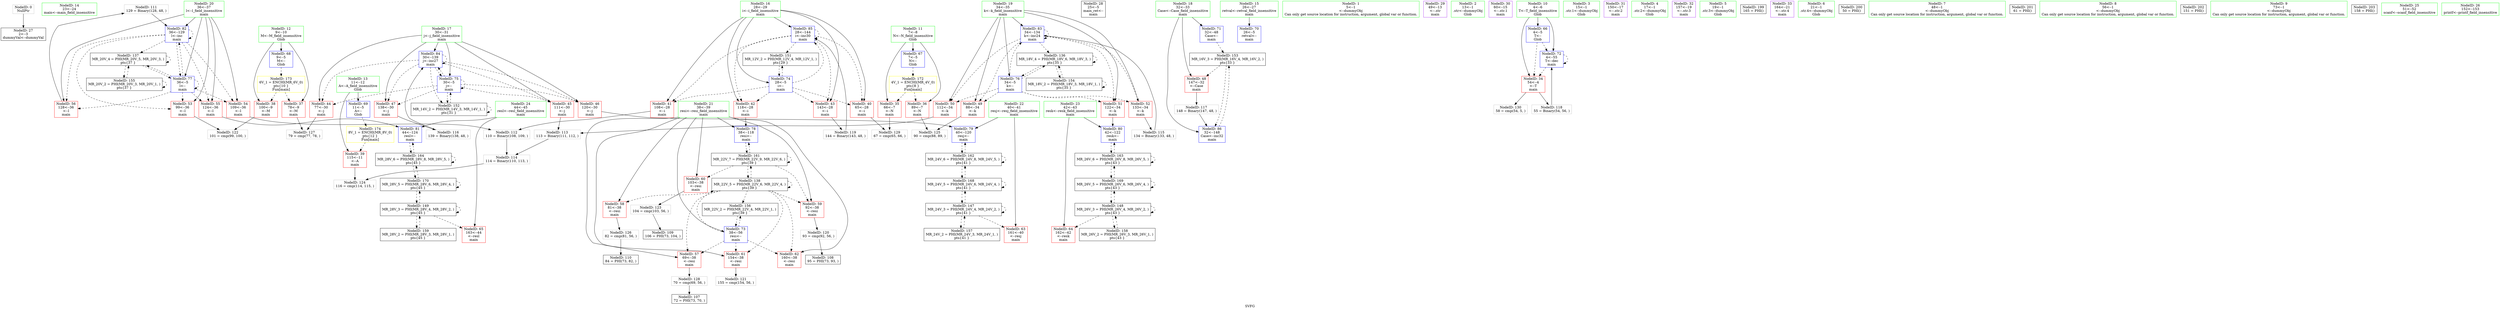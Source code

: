 digraph "SVFG" {
	label="SVFG";

	Node0x5609f4fdf350 [shape=record,color=grey,label="{NodeID: 0\nNullPtr}"];
	Node0x5609f4fdf350 -> Node0x5609f4fdfed0[style=solid];
	Node0x5609f4fde780 [shape=record,color=green,label="{NodeID: 14\n23\<--24\nmain\<--main_field_insensitive\n}"];
	Node0x5609f5005060 [shape=record,color=grey,label="{NodeID: 111\n129 = Binary(128, 48, )\n}"];
	Node0x5609f5005060 -> Node0x5609f5001eb0[style=solid];
	Node0x5609f4fdffd0 [shape=record,color=black,label="{NodeID: 28\n25\<--5\nmain_ret\<--\nmain\n}"];
	Node0x5609f5006560 [shape=record,color=grey,label="{NodeID: 125\n90 = cmp(88, 89, )\n}"];
	Node0x5609f4ffed50 [shape=record,color=red,label="{NodeID: 42\n118\<--28\n\<--i\nmain\n}"];
	Node0x5609f4ffed50 -> Node0x5609f5001b70[style=solid];
	Node0x5609f50008d0 [shape=record,color=red,label="{NodeID: 56\n128\<--36\n\<--l\nmain\n}"];
	Node0x5609f50008d0 -> Node0x5609f5005060[style=solid];
	Node0x5609f5012150 [shape=record,color=black,label="{NodeID: 153\nMR_16V_3 = PHI(MR_16V_4, MR_16V_2, )\npts\{33 \}\n}"];
	Node0x5609f5012150 -> Node0x5609f5000250[style=dashed];
	Node0x5609f5012150 -> Node0x5609f50021f0[style=dashed];
	Node0x5609f50014f0 [shape=record,color=blue,label="{NodeID: 70\n26\<--5\nretval\<--\nmain\n}"];
	Node0x5609f5002050 [shape=record,color=blue,label="{NodeID: 84\n30\<--139\nj\<--inc27\nmain\n}"];
	Node0x5609f5002050 -> Node0x5609f4ffeef0[style=dashed];
	Node0x5609f5002050 -> Node0x5609f4ffefc0[style=dashed];
	Node0x5609f5002050 -> Node0x5609f4fff090[style=dashed];
	Node0x5609f5002050 -> Node0x5609f4fff160[style=dashed];
	Node0x5609f5002050 -> Node0x5609f5001900[style=dashed];
	Node0x5609f5002050 -> Node0x5609f5002050[style=dashed];
	Node0x5609f5002050 -> Node0x5609f5011c50[style=dashed];
	Node0x5609f4fe0840 [shape=record,color=green,label="{NodeID: 1\n5\<--1\n\<--dummyObj\nCan only get source location for instruction, argument, global var or function.}"];
	Node0x5609f4fde850 [shape=record,color=green,label="{NodeID: 15\n26\<--27\nretval\<--retval_field_insensitive\nmain\n}"];
	Node0x5609f4fde850 -> Node0x5609f50014f0[style=solid];
	Node0x5609f50051e0 [shape=record,color=grey,label="{NodeID: 112\n110 = Binary(108, 109, )\n}"];
	Node0x5609f50051e0 -> Node0x5609f50054e0[style=solid];
	Node0x5609f4fe00a0 [shape=record,color=purple,label="{NodeID: 29\n49\<--13\n\<--.str\nmain\n}"];
	Node0x5609f50066e0 [shape=record,color=grey,label="{NodeID: 126\n82 = cmp(81, 56, )\n}"];
	Node0x5609f50066e0 -> Node0x5609f5004ac0[style=solid];
	Node0x5609f4ffee20 [shape=record,color=red,label="{NodeID: 43\n143\<--28\n\<--i\nmain\n}"];
	Node0x5609f4ffee20 -> Node0x5609f5005c60[style=solid];
	Node0x5609f50009a0 [shape=record,color=red,label="{NodeID: 57\n69\<--38\n\<--resi\nmain\n}"];
	Node0x5609f50009a0 -> Node0x5609f50069e0[style=solid];
	Node0x5609f5012650 [shape=record,color=black,label="{NodeID: 154\nMR_18V_2 = PHI(MR_18V_3, MR_18V_1, )\npts\{35 \}\n}"];
	Node0x5609f5012650 -> Node0x5609f500cc50[style=dashed];
	Node0x5609f5012650 -> Node0x5609f5012650[style=dashed];
	Node0x5609f50015c0 [shape=record,color=blue,label="{NodeID: 71\n32\<--48\nCase\<--\nmain\n}"];
	Node0x5609f50015c0 -> Node0x5609f5012150[style=dashed];
	Node0x5609f5017050 [shape=record,color=black,label="{NodeID: 168\nMR_24V_5 = PHI(MR_24V_6, MR_24V_4, )\npts\{41 \}\n}"];
	Node0x5609f5017050 -> Node0x5609f5010350[style=dashed];
	Node0x5609f5017050 -> Node0x5609f5015660[style=dashed];
	Node0x5609f5017050 -> Node0x5609f5017050[style=dashed];
	Node0x5609f5002120 [shape=record,color=blue,label="{NodeID: 85\n28\<--144\ni\<--inc30\nmain\n}"];
	Node0x5609f5002120 -> Node0x5609f4ffebb0[style=dashed];
	Node0x5609f5002120 -> Node0x5609f4ffec80[style=dashed];
	Node0x5609f5002120 -> Node0x5609f4ffed50[style=dashed];
	Node0x5609f5002120 -> Node0x5609f4ffee20[style=dashed];
	Node0x5609f5002120 -> Node0x5609f5002120[style=dashed];
	Node0x5609f5002120 -> Node0x5609f5011750[style=dashed];
	Node0x5609f4fdf9f0 [shape=record,color=green,label="{NodeID: 2\n13\<--1\n.str\<--dummyObj\nGlob }"];
	Node0x5609f4fdfaf0 [shape=record,color=green,label="{NodeID: 16\n28\<--29\ni\<--i_field_insensitive\nmain\n}"];
	Node0x5609f4fdfaf0 -> Node0x5609f4ffebb0[style=solid];
	Node0x5609f4fdfaf0 -> Node0x5609f4ffec80[style=solid];
	Node0x5609f4fdfaf0 -> Node0x5609f4ffed50[style=solid];
	Node0x5609f4fdfaf0 -> Node0x5609f4ffee20[style=solid];
	Node0x5609f4fdfaf0 -> Node0x5609f5001830[style=solid];
	Node0x5609f4fdfaf0 -> Node0x5609f5002120[style=solid];
	Node0x5609f5005360 [shape=record,color=grey,label="{NodeID: 113\n113 = Binary(111, 112, )\n}"];
	Node0x5609f5005360 -> Node0x5609f50054e0[style=solid];
	Node0x5609f4fe0170 [shape=record,color=purple,label="{NodeID: 30\n60\<--15\n\<--.str.1\nmain\n}"];
	Node0x5609f5006860 [shape=record,color=grey,label="{NodeID: 127\n79 = cmp(77, 78, )\n}"];
	Node0x5609f4ffeef0 [shape=record,color=red,label="{NodeID: 44\n77\<--30\n\<--j\nmain\n}"];
	Node0x5609f4ffeef0 -> Node0x5609f5006860[style=solid];
	Node0x5609f5000a70 [shape=record,color=red,label="{NodeID: 58\n81\<--38\n\<--resi\nmain\n}"];
	Node0x5609f5000a70 -> Node0x5609f50066e0[style=solid];
	Node0x5609f5012b50 [shape=record,color=black,label="{NodeID: 155\nMR_20V_2 = PHI(MR_20V_3, MR_20V_1, )\npts\{37 \}\n}"];
	Node0x5609f5012b50 -> Node0x5609f500d150[style=dashed];
	Node0x5609f5012b50 -> Node0x5609f5012b50[style=dashed];
	Node0x5609f5001690 [shape=record,color=blue,label="{NodeID: 72\n4\<--55\nT\<--dec\nmain\n}"];
	Node0x5609f5001690 -> Node0x5609f4ffe750[style=dashed];
	Node0x5609f5001690 -> Node0x5609f5001690[style=dashed];
	Node0x5609f5017550 [shape=record,color=black,label="{NodeID: 169\nMR_26V_5 = PHI(MR_26V_6, MR_26V_4, )\npts\{43 \}\n}"];
	Node0x5609f5017550 -> Node0x5609f5010850[style=dashed];
	Node0x5609f5017550 -> Node0x5609f5015750[style=dashed];
	Node0x5609f5017550 -> Node0x5609f5017550[style=dashed];
	Node0x5609f50021f0 [shape=record,color=blue,label="{NodeID: 86\n32\<--148\nCase\<--inc32\nmain\n}"];
	Node0x5609f50021f0 -> Node0x5609f5012150[style=dashed];
	Node0x5609f4fde0c0 [shape=record,color=green,label="{NodeID: 3\n15\<--1\n.str.1\<--dummyObj\nGlob }"];
	Node0x5609f4fdfbc0 [shape=record,color=green,label="{NodeID: 17\n30\<--31\nj\<--j_field_insensitive\nmain\n}"];
	Node0x5609f4fdfbc0 -> Node0x5609f4ffeef0[style=solid];
	Node0x5609f4fdfbc0 -> Node0x5609f4ffefc0[style=solid];
	Node0x5609f4fdfbc0 -> Node0x5609f4fff090[style=solid];
	Node0x5609f4fdfbc0 -> Node0x5609f4fff160[style=solid];
	Node0x5609f4fdfbc0 -> Node0x5609f5001900[style=solid];
	Node0x5609f4fdfbc0 -> Node0x5609f5002050[style=solid];
	Node0x5609f50054e0 [shape=record,color=grey,label="{NodeID: 114\n114 = Binary(110, 113, )\n}"];
	Node0x5609f50054e0 -> Node0x5609f50063e0[style=solid];
	Node0x5609f4fe0240 [shape=record,color=purple,label="{NodeID: 31\n150\<--17\n\<--.str.2\nmain\n}"];
	Node0x5609f50069e0 [shape=record,color=grey,label="{NodeID: 128\n70 = cmp(69, 56, )\n}"];
	Node0x5609f50069e0 -> Node0x5609f50039e0[style=solid];
	Node0x5609f4ffefc0 [shape=record,color=red,label="{NodeID: 45\n111\<--30\n\<--j\nmain\n}"];
	Node0x5609f4ffefc0 -> Node0x5609f5005360[style=solid];
	Node0x5609f5000b40 [shape=record,color=red,label="{NodeID: 59\n92\<--38\n\<--resi\nmain\n}"];
	Node0x5609f5000b40 -> Node0x5609f5005de0[style=solid];
	Node0x5609f5013050 [shape=record,color=black,label="{NodeID: 156\nMR_22V_2 = PHI(MR_22V_4, MR_22V_1, )\npts\{39 \}\n}"];
	Node0x5609f5013050 -> Node0x5609f5001760[style=dashed];
	Node0x5609f5001760 [shape=record,color=blue,label="{NodeID: 73\n38\<--56\nresi\<--\nmain\n}"];
	Node0x5609f5001760 -> Node0x5609f50009a0[style=dashed];
	Node0x5609f5001760 -> Node0x5609f5000ce0[style=dashed];
	Node0x5609f5001760 -> Node0x5609f5000db0[style=dashed];
	Node0x5609f5001760 -> Node0x5609f500d650[style=dashed];
	Node0x5609f5001760 -> Node0x5609f5013050[style=dashed];
	Node0x5609f5017a50 [shape=record,color=black,label="{NodeID: 170\nMR_28V_5 = PHI(MR_28V_6, MR_28V_4, )\npts\{45 \}\n}"];
	Node0x5609f5017a50 -> Node0x5609f5010d50[style=dashed];
	Node0x5609f5017a50 -> Node0x5609f5015c50[style=dashed];
	Node0x5609f5017a50 -> Node0x5609f5017a50[style=dashed];
	Node0x5609f4fde150 [shape=record,color=green,label="{NodeID: 4\n17\<--1\n.str.2\<--dummyObj\nGlob }"];
	Node0x5609f4ffe0e0 [shape=record,color=green,label="{NodeID: 18\n32\<--33\nCase\<--Case_field_insensitive\nmain\n}"];
	Node0x5609f4ffe0e0 -> Node0x5609f5000250[style=solid];
	Node0x5609f4ffe0e0 -> Node0x5609f50015c0[style=solid];
	Node0x5609f4ffe0e0 -> Node0x5609f50021f0[style=solid];
	Node0x5609f5005660 [shape=record,color=grey,label="{NodeID: 115\n134 = Binary(133, 48, )\n}"];
	Node0x5609f5005660 -> Node0x5609f5001f80[style=solid];
	Node0x5609f4fe0310 [shape=record,color=purple,label="{NodeID: 32\n157\<--19\n\<--.str.3\nmain\n}"];
	Node0x5609f5006b60 [shape=record,color=grey,label="{NodeID: 129\n67 = cmp(65, 66, )\n}"];
	Node0x5609f4fff090 [shape=record,color=red,label="{NodeID: 46\n120\<--30\n\<--j\nmain\n}"];
	Node0x5609f4fff090 -> Node0x5609f5001c40[style=solid];
	Node0x5609f5000c10 [shape=record,color=red,label="{NodeID: 60\n103\<--38\n\<--resi\nmain\n}"];
	Node0x5609f5000c10 -> Node0x5609f5006260[style=solid];
	Node0x5609f5013550 [shape=record,color=black,label="{NodeID: 157\nMR_24V_2 = PHI(MR_24V_3, MR_24V_1, )\npts\{41 \}\n}"];
	Node0x5609f5013550 -> Node0x5609f5010350[style=dashed];
	Node0x5609f5001830 [shape=record,color=blue,label="{NodeID: 74\n28\<--5\ni\<--\nmain\n}"];
	Node0x5609f5001830 -> Node0x5609f4ffebb0[style=dashed];
	Node0x5609f5001830 -> Node0x5609f4ffec80[style=dashed];
	Node0x5609f5001830 -> Node0x5609f4ffed50[style=dashed];
	Node0x5609f5001830 -> Node0x5609f4ffee20[style=dashed];
	Node0x5609f5001830 -> Node0x5609f5002120[style=dashed];
	Node0x5609f5001830 -> Node0x5609f5011750[style=dashed];
	Node0x5609f4fde240 [shape=record,color=green,label="{NodeID: 5\n19\<--1\n.str.3\<--dummyObj\nGlob }"];
	Node0x5609f4ffe1b0 [shape=record,color=green,label="{NodeID: 19\n34\<--35\nk\<--k_field_insensitive\nmain\n}"];
	Node0x5609f4ffe1b0 -> Node0x5609f5000320[style=solid];
	Node0x5609f4ffe1b0 -> Node0x5609f50003f0[style=solid];
	Node0x5609f4ffe1b0 -> Node0x5609f50004c0[style=solid];
	Node0x5609f4ffe1b0 -> Node0x5609f5000590[style=solid];
	Node0x5609f4ffe1b0 -> Node0x5609f50019d0[style=solid];
	Node0x5609f4ffe1b0 -> Node0x5609f5001f80[style=solid];
	Node0x5609f50261e0 [shape=record,color=black,label="{NodeID: 199\n165 = PHI()\n}"];
	Node0x5609f50057e0 [shape=record,color=grey,label="{NodeID: 116\n139 = Binary(138, 48, )\n}"];
	Node0x5609f50057e0 -> Node0x5609f5002050[style=solid];
	Node0x5609f4ffe6c0 [shape=record,color=purple,label="{NodeID: 33\n164\<--21\n\<--.str.4\nmain\n}"];
	Node0x5609f5006ce0 [shape=record,color=grey,label="{NodeID: 130\n58 = cmp(54, 5, )\n}"];
	Node0x5609f4fff160 [shape=record,color=red,label="{NodeID: 47\n138\<--30\n\<--j\nmain\n}"];
	Node0x5609f4fff160 -> Node0x5609f50057e0[style=solid];
	Node0x5609f5000ce0 [shape=record,color=red,label="{NodeID: 61\n154\<--38\n\<--resi\nmain\n}"];
	Node0x5609f5000ce0 -> Node0x5609f5005f60[style=solid];
	Node0x5609f5013a50 [shape=record,color=black,label="{NodeID: 158\nMR_26V_2 = PHI(MR_26V_3, MR_26V_1, )\npts\{43 \}\n}"];
	Node0x5609f5013a50 -> Node0x5609f5010850[style=dashed];
	Node0x5609f5001900 [shape=record,color=blue,label="{NodeID: 75\n30\<--5\nj\<--\nmain\n}"];
	Node0x5609f5001900 -> Node0x5609f4ffeef0[style=dashed];
	Node0x5609f5001900 -> Node0x5609f4ffefc0[style=dashed];
	Node0x5609f5001900 -> Node0x5609f4fff090[style=dashed];
	Node0x5609f5001900 -> Node0x5609f4fff160[style=dashed];
	Node0x5609f5001900 -> Node0x5609f5001900[style=dashed];
	Node0x5609f5001900 -> Node0x5609f5002050[style=dashed];
	Node0x5609f5001900 -> Node0x5609f5011c50[style=dashed];
	Node0x5609f5018a70 [shape=record,color=yellow,style=double,label="{NodeID: 172\n4V_1 = ENCHI(MR_4V_0)\npts\{8 \}\nFun[main]}"];
	Node0x5609f5018a70 -> Node0x5609f4ffe7e0[style=dashed];
	Node0x5609f5018a70 -> Node0x5609f4ffe870[style=dashed];
	Node0x5609f4fde2d0 [shape=record,color=green,label="{NodeID: 6\n21\<--1\n.str.4\<--dummyObj\nGlob }"];
	Node0x5609f4ffe280 [shape=record,color=green,label="{NodeID: 20\n36\<--37\nl\<--l_field_insensitive\nmain\n}"];
	Node0x5609f4ffe280 -> Node0x5609f5000660[style=solid];
	Node0x5609f4ffe280 -> Node0x5609f5000730[style=solid];
	Node0x5609f4ffe280 -> Node0x5609f5000800[style=solid];
	Node0x5609f4ffe280 -> Node0x5609f50008d0[style=solid];
	Node0x5609f4ffe280 -> Node0x5609f5001aa0[style=solid];
	Node0x5609f4ffe280 -> Node0x5609f5001eb0[style=solid];
	Node0x5609f50262e0 [shape=record,color=black,label="{NodeID: 200\n50 = PHI()\n}"];
	Node0x5609f5005960 [shape=record,color=grey,label="{NodeID: 117\n148 = Binary(147, 48, )\n}"];
	Node0x5609f5005960 -> Node0x5609f50021f0[style=solid];
	Node0x5609f4ffe750 [shape=record,color=red,label="{NodeID: 34\n54\<--4\n\<--T\nmain\n}"];
	Node0x5609f4ffe750 -> Node0x5609f5005ae0[style=solid];
	Node0x5609f4ffe750 -> Node0x5609f5006ce0[style=solid];
	Node0x5609f5000250 [shape=record,color=red,label="{NodeID: 48\n147\<--32\n\<--Case\nmain\n}"];
	Node0x5609f5000250 -> Node0x5609f5005960[style=solid];
	Node0x5609f5000db0 [shape=record,color=red,label="{NodeID: 62\n160\<--38\n\<--resi\nmain\n}"];
	Node0x5609f5013f50 [shape=record,color=black,label="{NodeID: 159\nMR_28V_2 = PHI(MR_28V_3, MR_28V_1, )\npts\{45 \}\n}"];
	Node0x5609f5013f50 -> Node0x5609f5010d50[style=dashed];
	Node0x5609f50019d0 [shape=record,color=blue,label="{NodeID: 76\n34\<--5\nk\<--\nmain\n}"];
	Node0x5609f50019d0 -> Node0x5609f5000320[style=dashed];
	Node0x5609f50019d0 -> Node0x5609f50003f0[style=dashed];
	Node0x5609f50019d0 -> Node0x5609f50004c0[style=dashed];
	Node0x5609f50019d0 -> Node0x5609f5000590[style=dashed];
	Node0x5609f50019d0 -> Node0x5609f5001f80[style=dashed];
	Node0x5609f50019d0 -> Node0x5609f500cc50[style=dashed];
	Node0x5609f5018b50 [shape=record,color=yellow,style=double,label="{NodeID: 173\n6V_1 = ENCHI(MR_6V_0)\npts\{10 \}\nFun[main]}"];
	Node0x5609f5018b50 -> Node0x5609f4ffe940[style=dashed];
	Node0x5609f5018b50 -> Node0x5609f4ffea10[style=dashed];
	Node0x5609f4fdf1b0 [shape=record,color=green,label="{NodeID: 7\n48\<--1\n\<--dummyObj\nCan only get source location for instruction, argument, global var or function.}"];
	Node0x5609f4fdf4f0 [shape=record,color=green,label="{NodeID: 21\n38\<--39\nresi\<--resi_field_insensitive\nmain\n}"];
	Node0x5609f4fdf4f0 -> Node0x5609f50009a0[style=solid];
	Node0x5609f4fdf4f0 -> Node0x5609f5000a70[style=solid];
	Node0x5609f4fdf4f0 -> Node0x5609f5000b40[style=solid];
	Node0x5609f4fdf4f0 -> Node0x5609f5000c10[style=solid];
	Node0x5609f4fdf4f0 -> Node0x5609f5000ce0[style=solid];
	Node0x5609f4fdf4f0 -> Node0x5609f5000db0[style=solid];
	Node0x5609f4fdf4f0 -> Node0x5609f5001760[style=solid];
	Node0x5609f4fdf4f0 -> Node0x5609f5001b70[style=solid];
	Node0x5609f50263e0 [shape=record,color=black,label="{NodeID: 201\n61 = PHI()\n}"];
	Node0x5609f5005ae0 [shape=record,color=grey,label="{NodeID: 118\n55 = Binary(54, 56, )\n}"];
	Node0x5609f5005ae0 -> Node0x5609f5001690[style=solid];
	Node0x5609f4ffe7e0 [shape=record,color=red,label="{NodeID: 35\n66\<--7\n\<--N\nmain\n}"];
	Node0x5609f4ffe7e0 -> Node0x5609f5006b60[style=solid];
	Node0x5609f5000320 [shape=record,color=red,label="{NodeID: 49\n88\<--34\n\<--k\nmain\n}"];
	Node0x5609f5000320 -> Node0x5609f5006560[style=solid];
	Node0x5609f5000e80 [shape=record,color=red,label="{NodeID: 63\n161\<--40\n\<--resj\nmain\n}"];
	Node0x5609f5001aa0 [shape=record,color=blue,label="{NodeID: 77\n36\<--5\nl\<--\nmain\n}"];
	Node0x5609f5001aa0 -> Node0x5609f5000660[style=dashed];
	Node0x5609f5001aa0 -> Node0x5609f5000730[style=dashed];
	Node0x5609f5001aa0 -> Node0x5609f5000800[style=dashed];
	Node0x5609f5001aa0 -> Node0x5609f50008d0[style=dashed];
	Node0x5609f5001aa0 -> Node0x5609f5001aa0[style=dashed];
	Node0x5609f5001aa0 -> Node0x5609f5001eb0[style=dashed];
	Node0x5609f5001aa0 -> Node0x5609f500d150[style=dashed];
	Node0x5609f5018c30 [shape=record,color=yellow,style=double,label="{NodeID: 174\n8V_1 = ENCHI(MR_8V_0)\npts\{12 \}\nFun[main]}"];
	Node0x5609f5018c30 -> Node0x5609f4ffeae0[style=dashed];
	Node0x5609f4fdf240 [shape=record,color=green,label="{NodeID: 8\n56\<--1\n\<--dummyObj\nCan only get source location for instruction, argument, global var or function.}"];
	Node0x5609f4fdf5c0 [shape=record,color=green,label="{NodeID: 22\n40\<--41\nresj\<--resj_field_insensitive\nmain\n}"];
	Node0x5609f4fdf5c0 -> Node0x5609f5000e80[style=solid];
	Node0x5609f4fdf5c0 -> Node0x5609f5001c40[style=solid];
	Node0x5609f50264e0 [shape=record,color=black,label="{NodeID: 202\n151 = PHI()\n}"];
	Node0x5609f5005c60 [shape=record,color=grey,label="{NodeID: 119\n144 = Binary(143, 48, )\n}"];
	Node0x5609f5005c60 -> Node0x5609f5002120[style=solid];
	Node0x5609f4ffe870 [shape=record,color=red,label="{NodeID: 36\n89\<--7\n\<--N\nmain\n}"];
	Node0x5609f4ffe870 -> Node0x5609f5006560[style=solid];
	Node0x5609f50003f0 [shape=record,color=red,label="{NodeID: 50\n112\<--34\n\<--k\nmain\n}"];
	Node0x5609f50003f0 -> Node0x5609f5005360[style=solid];
	Node0x5609f5010350 [shape=record,color=black,label="{NodeID: 147\nMR_24V_3 = PHI(MR_24V_4, MR_24V_2, )\npts\{41 \}\n}"];
	Node0x5609f5010350 -> Node0x5609f5000e80[style=dashed];
	Node0x5609f5010350 -> Node0x5609f5010350[style=dashed];
	Node0x5609f5010350 -> Node0x5609f5013550[style=dashed];
	Node0x5609f5010350 -> Node0x5609f5017050[style=dashed];
	Node0x5609f5000f50 [shape=record,color=red,label="{NodeID: 64\n162\<--42\n\<--resk\nmain\n}"];
	Node0x5609f5014950 [shape=record,color=black,label="{NodeID: 161\nMR_22V_7 = PHI(MR_22V_9, MR_22V_6, )\npts\{39 \}\n}"];
	Node0x5609f5014950 -> Node0x5609f5000b40[style=dashed];
	Node0x5609f5014950 -> Node0x5609f5000c10[style=dashed];
	Node0x5609f5014950 -> Node0x5609f5001b70[style=dashed];
	Node0x5609f5014950 -> Node0x5609f500d650[style=dashed];
	Node0x5609f5014950 -> Node0x5609f5014950[style=dashed];
	Node0x5609f5001b70 [shape=record,color=blue,label="{NodeID: 78\n38\<--118\nresi\<--\nmain\n}"];
	Node0x5609f5001b70 -> Node0x5609f5014950[style=dashed];
	Node0x5609f4ffdda0 [shape=record,color=green,label="{NodeID: 9\n73\<--1\n\<--dummyObj\nCan only get source location for instruction, argument, global var or function.}"];
	Node0x5609f4fdf690 [shape=record,color=green,label="{NodeID: 23\n42\<--43\nresk\<--resk_field_insensitive\nmain\n}"];
	Node0x5609f4fdf690 -> Node0x5609f5000f50[style=solid];
	Node0x5609f4fdf690 -> Node0x5609f5001d10[style=solid];
	Node0x5609f50265e0 [shape=record,color=black,label="{NodeID: 203\n158 = PHI()\n}"];
	Node0x5609f5005de0 [shape=record,color=grey,label="{NodeID: 120\n93 = cmp(92, 56, )\n}"];
	Node0x5609f5005de0 -> Node0x5609f5003f80[style=solid];
	Node0x5609f4ffe940 [shape=record,color=red,label="{NodeID: 37\n78\<--9\n\<--M\nmain\n}"];
	Node0x5609f4ffe940 -> Node0x5609f5006860[style=solid];
	Node0x5609f50004c0 [shape=record,color=red,label="{NodeID: 51\n122\<--34\n\<--k\nmain\n}"];
	Node0x5609f50004c0 -> Node0x5609f5001d10[style=solid];
	Node0x5609f5010850 [shape=record,color=black,label="{NodeID: 148\nMR_26V_3 = PHI(MR_26V_4, MR_26V_2, )\npts\{43 \}\n}"];
	Node0x5609f5010850 -> Node0x5609f5000f50[style=dashed];
	Node0x5609f5010850 -> Node0x5609f5010850[style=dashed];
	Node0x5609f5010850 -> Node0x5609f5013a50[style=dashed];
	Node0x5609f5010850 -> Node0x5609f5017550[style=dashed];
	Node0x5609f5001020 [shape=record,color=red,label="{NodeID: 65\n163\<--44\n\<--resl\nmain\n}"];
	Node0x5609f5015660 [shape=record,color=black,label="{NodeID: 162\nMR_24V_6 = PHI(MR_24V_8, MR_24V_5, )\npts\{41 \}\n}"];
	Node0x5609f5015660 -> Node0x5609f5001c40[style=dashed];
	Node0x5609f5015660 -> Node0x5609f5015660[style=dashed];
	Node0x5609f5015660 -> Node0x5609f5017050[style=dashed];
	Node0x5609f5001c40 [shape=record,color=blue,label="{NodeID: 79\n40\<--120\nresj\<--\nmain\n}"];
	Node0x5609f5001c40 -> Node0x5609f5015660[style=dashed];
	Node0x5609f4fde540 [shape=record,color=green,label="{NodeID: 10\n4\<--6\nT\<--T_field_insensitive\nGlob }"];
	Node0x5609f4fde540 -> Node0x5609f4ffe750[style=solid];
	Node0x5609f4fde540 -> Node0x5609f50010f0[style=solid];
	Node0x5609f4fde540 -> Node0x5609f5001690[style=solid];
	Node0x5609f50039e0 [shape=record,color=black,label="{NodeID: 107\n72 = PHI(73, 70, )\n}"];
	Node0x5609f4fdf760 [shape=record,color=green,label="{NodeID: 24\n44\<--45\nresl\<--resl_field_insensitive\nmain\n}"];
	Node0x5609f4fdf760 -> Node0x5609f5001020[style=solid];
	Node0x5609f4fdf760 -> Node0x5609f5001de0[style=solid];
	Node0x5609f5005f60 [shape=record,color=grey,label="{NodeID: 121\n155 = cmp(154, 56, )\n}"];
	Node0x5609f4ffea10 [shape=record,color=red,label="{NodeID: 38\n100\<--9\n\<--M\nmain\n}"];
	Node0x5609f4ffea10 -> Node0x5609f50060e0[style=solid];
	Node0x5609f5000590 [shape=record,color=red,label="{NodeID: 52\n133\<--34\n\<--k\nmain\n}"];
	Node0x5609f5000590 -> Node0x5609f5005660[style=solid];
	Node0x5609f5010d50 [shape=record,color=black,label="{NodeID: 149\nMR_28V_3 = PHI(MR_28V_4, MR_28V_2, )\npts\{45 \}\n}"];
	Node0x5609f5010d50 -> Node0x5609f5001020[style=dashed];
	Node0x5609f5010d50 -> Node0x5609f5010d50[style=dashed];
	Node0x5609f5010d50 -> Node0x5609f5013f50[style=dashed];
	Node0x5609f5010d50 -> Node0x5609f5017a50[style=dashed];
	Node0x5609f50010f0 [shape=record,color=blue,label="{NodeID: 66\n4\<--5\nT\<--\nGlob }"];
	Node0x5609f50010f0 -> Node0x5609f4ffe750[style=dashed];
	Node0x5609f50010f0 -> Node0x5609f5001690[style=dashed];
	Node0x5609f5015750 [shape=record,color=black,label="{NodeID: 163\nMR_26V_6 = PHI(MR_26V_8, MR_26V_5, )\npts\{43 \}\n}"];
	Node0x5609f5015750 -> Node0x5609f5001d10[style=dashed];
	Node0x5609f5015750 -> Node0x5609f5015750[style=dashed];
	Node0x5609f5015750 -> Node0x5609f5017550[style=dashed];
	Node0x5609f5001d10 [shape=record,color=blue,label="{NodeID: 80\n42\<--122\nresk\<--\nmain\n}"];
	Node0x5609f5001d10 -> Node0x5609f5015750[style=dashed];
	Node0x5609f4fde610 [shape=record,color=green,label="{NodeID: 11\n7\<--8\nN\<--N_field_insensitive\nGlob }"];
	Node0x5609f4fde610 -> Node0x5609f4ffe7e0[style=solid];
	Node0x5609f4fde610 -> Node0x5609f4ffe870[style=solid];
	Node0x5609f4fde610 -> Node0x5609f50011f0[style=solid];
	Node0x5609f5003f80 [shape=record,color=black,label="{NodeID: 108\n95 = PHI(73, 93, )\n}"];
	Node0x5609f4fdfd30 [shape=record,color=green,label="{NodeID: 25\n51\<--52\nscanf\<--scanf_field_insensitive\n}"];
	Node0x5609f50060e0 [shape=record,color=grey,label="{NodeID: 122\n101 = cmp(99, 100, )\n}"];
	Node0x5609f4ffeae0 [shape=record,color=red,label="{NodeID: 39\n115\<--11\n\<--A\nmain\n}"];
	Node0x5609f4ffeae0 -> Node0x5609f50063e0[style=solid];
	Node0x5609f500cc50 [shape=record,color=black,label="{NodeID: 136\nMR_18V_4 = PHI(MR_18V_6, MR_18V_3, )\npts\{35 \}\n}"];
	Node0x5609f500cc50 -> Node0x5609f50019d0[style=dashed];
	Node0x5609f500cc50 -> Node0x5609f500cc50[style=dashed];
	Node0x5609f500cc50 -> Node0x5609f5012650[style=dashed];
	Node0x5609f5000660 [shape=record,color=red,label="{NodeID: 53\n99\<--36\n\<--l\nmain\n}"];
	Node0x5609f5000660 -> Node0x5609f50060e0[style=solid];
	Node0x5609f50011f0 [shape=record,color=blue,label="{NodeID: 67\n7\<--5\nN\<--\nGlob }"];
	Node0x5609f50011f0 -> Node0x5609f5018a70[style=dashed];
	Node0x5609f5015c50 [shape=record,color=black,label="{NodeID: 164\nMR_28V_6 = PHI(MR_28V_8, MR_28V_5, )\npts\{45 \}\n}"];
	Node0x5609f5015c50 -> Node0x5609f5001de0[style=dashed];
	Node0x5609f5015c50 -> Node0x5609f5015c50[style=dashed];
	Node0x5609f5015c50 -> Node0x5609f5017a50[style=dashed];
	Node0x5609f5001de0 [shape=record,color=blue,label="{NodeID: 81\n44\<--124\nresl\<--\nmain\n}"];
	Node0x5609f5001de0 -> Node0x5609f5015c50[style=dashed];
	Node0x5609f4fdf830 [shape=record,color=green,label="{NodeID: 12\n9\<--10\nM\<--M_field_insensitive\nGlob }"];
	Node0x5609f4fdf830 -> Node0x5609f4ffe940[style=solid];
	Node0x5609f4fdf830 -> Node0x5609f4ffea10[style=solid];
	Node0x5609f4fdf830 -> Node0x5609f50012f0[style=solid];
	Node0x5609f5004520 [shape=record,color=black,label="{NodeID: 109\n106 = PHI(73, 104, )\n}"];
	Node0x5609f4fdfe00 [shape=record,color=green,label="{NodeID: 26\n152\<--153\nprintf\<--printf_field_insensitive\n}"];
	Node0x5609f5006260 [shape=record,color=grey,label="{NodeID: 123\n104 = cmp(103, 56, )\n}"];
	Node0x5609f5006260 -> Node0x5609f5004520[style=solid];
	Node0x5609f4ffebb0 [shape=record,color=red,label="{NodeID: 40\n65\<--28\n\<--i\nmain\n}"];
	Node0x5609f4ffebb0 -> Node0x5609f5006b60[style=solid];
	Node0x5609f500d150 [shape=record,color=black,label="{NodeID: 137\nMR_20V_4 = PHI(MR_20V_5, MR_20V_3, )\npts\{37 \}\n}"];
	Node0x5609f500d150 -> Node0x5609f5001aa0[style=dashed];
	Node0x5609f500d150 -> Node0x5609f500d150[style=dashed];
	Node0x5609f500d150 -> Node0x5609f5012b50[style=dashed];
	Node0x5609f5000730 [shape=record,color=red,label="{NodeID: 54\n109\<--36\n\<--l\nmain\n}"];
	Node0x5609f5000730 -> Node0x5609f50051e0[style=solid];
	Node0x5609f5011750 [shape=record,color=black,label="{NodeID: 151\nMR_12V_2 = PHI(MR_12V_4, MR_12V_1, )\npts\{29 \}\n}"];
	Node0x5609f5011750 -> Node0x5609f5001830[style=dashed];
	Node0x5609f50012f0 [shape=record,color=blue,label="{NodeID: 68\n9\<--5\nM\<--\nGlob }"];
	Node0x5609f50012f0 -> Node0x5609f5018b50[style=dashed];
	Node0x5609f5001eb0 [shape=record,color=blue,label="{NodeID: 82\n36\<--129\nl\<--inc\nmain\n}"];
	Node0x5609f5001eb0 -> Node0x5609f5000660[style=dashed];
	Node0x5609f5001eb0 -> Node0x5609f5000730[style=dashed];
	Node0x5609f5001eb0 -> Node0x5609f5000800[style=dashed];
	Node0x5609f5001eb0 -> Node0x5609f50008d0[style=dashed];
	Node0x5609f5001eb0 -> Node0x5609f5001aa0[style=dashed];
	Node0x5609f5001eb0 -> Node0x5609f5001eb0[style=dashed];
	Node0x5609f5001eb0 -> Node0x5609f500d150[style=dashed];
	Node0x5609f4fdf900 [shape=record,color=green,label="{NodeID: 13\n11\<--12\nA\<--A_field_insensitive\nGlob }"];
	Node0x5609f4fdf900 -> Node0x5609f4ffeae0[style=solid];
	Node0x5609f4fdf900 -> Node0x5609f50013f0[style=solid];
	Node0x5609f5004ac0 [shape=record,color=black,label="{NodeID: 110\n84 = PHI(73, 82, )\n}"];
	Node0x5609f4fdfed0 [shape=record,color=black,label="{NodeID: 27\n2\<--3\ndummyVal\<--dummyVal\n}"];
	Node0x5609f50063e0 [shape=record,color=grey,label="{NodeID: 124\n116 = cmp(114, 115, )\n}"];
	Node0x5609f4ffec80 [shape=record,color=red,label="{NodeID: 41\n108\<--28\n\<--i\nmain\n}"];
	Node0x5609f4ffec80 -> Node0x5609f50051e0[style=solid];
	Node0x5609f500d650 [shape=record,color=black,label="{NodeID: 138\nMR_22V_5 = PHI(MR_22V_6, MR_22V_4, )\npts\{39 \}\n}"];
	Node0x5609f500d650 -> Node0x5609f50009a0[style=dashed];
	Node0x5609f500d650 -> Node0x5609f5000a70[style=dashed];
	Node0x5609f500d650 -> Node0x5609f5000b40[style=dashed];
	Node0x5609f500d650 -> Node0x5609f5000ce0[style=dashed];
	Node0x5609f500d650 -> Node0x5609f5000db0[style=dashed];
	Node0x5609f500d650 -> Node0x5609f500d650[style=dashed];
	Node0x5609f500d650 -> Node0x5609f5013050[style=dashed];
	Node0x5609f500d650 -> Node0x5609f5014950[style=dashed];
	Node0x5609f5000800 [shape=record,color=red,label="{NodeID: 55\n124\<--36\n\<--l\nmain\n}"];
	Node0x5609f5000800 -> Node0x5609f5001de0[style=solid];
	Node0x5609f5011c50 [shape=record,color=black,label="{NodeID: 152\nMR_14V_2 = PHI(MR_14V_3, MR_14V_1, )\npts\{31 \}\n}"];
	Node0x5609f5011c50 -> Node0x5609f5001900[style=dashed];
	Node0x5609f5011c50 -> Node0x5609f5011c50[style=dashed];
	Node0x5609f50013f0 [shape=record,color=blue,label="{NodeID: 69\n11\<--5\nA\<--\nGlob }"];
	Node0x5609f50013f0 -> Node0x5609f5018c30[style=dashed];
	Node0x5609f5001f80 [shape=record,color=blue,label="{NodeID: 83\n34\<--134\nk\<--inc24\nmain\n}"];
	Node0x5609f5001f80 -> Node0x5609f5000320[style=dashed];
	Node0x5609f5001f80 -> Node0x5609f50003f0[style=dashed];
	Node0x5609f5001f80 -> Node0x5609f50004c0[style=dashed];
	Node0x5609f5001f80 -> Node0x5609f5000590[style=dashed];
	Node0x5609f5001f80 -> Node0x5609f5001f80[style=dashed];
	Node0x5609f5001f80 -> Node0x5609f500cc50[style=dashed];
}
